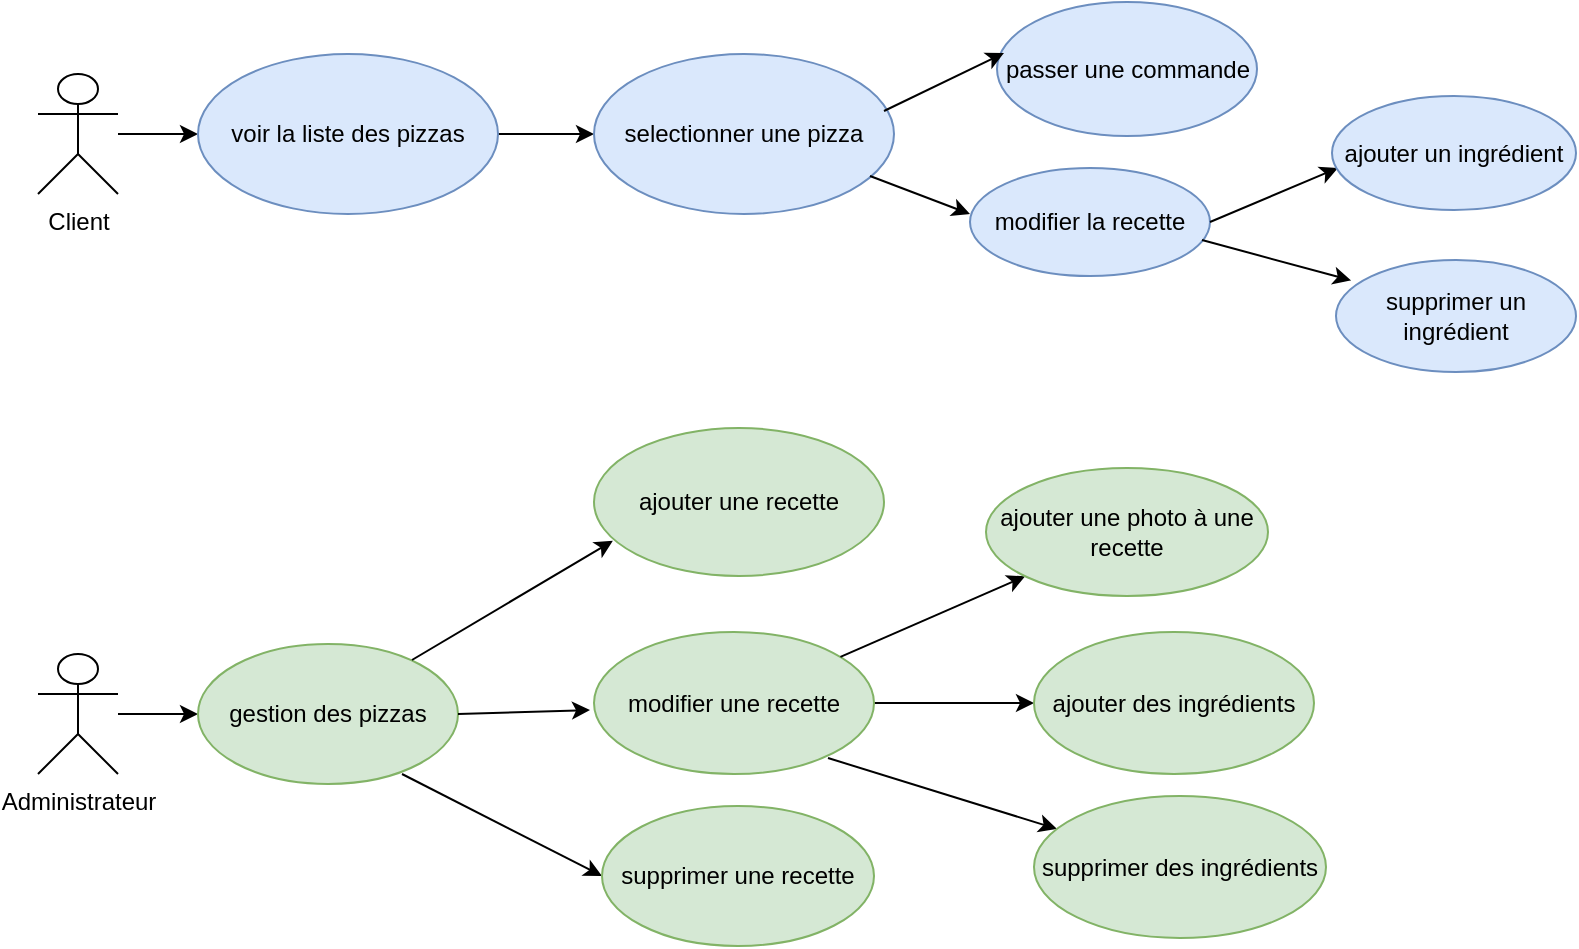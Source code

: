 <mxfile version="14.4.3" type="device"><diagram id="FZKp3CC6z0Z1oB0bVsup" name="Page-1"><mxGraphModel dx="1038" dy="580" grid="0" gridSize="10" guides="1" tooltips="1" connect="1" arrows="1" fold="1" page="1" pageScale="1" pageWidth="827" pageHeight="1169" math="0" shadow="0"><root><mxCell id="0"/><mxCell id="1" parent="0"/><mxCell id="9KQ88y5HZUa7qcz6jT3n-22" value="" style="edgeStyle=orthogonalEdgeStyle;rounded=0;orthogonalLoop=1;jettySize=auto;html=1;" edge="1" parent="1" source="9KQ88y5HZUa7qcz6jT3n-18" target="9KQ88y5HZUa7qcz6jT3n-21"><mxGeometry relative="1" as="geometry"/></mxCell><mxCell id="9KQ88y5HZUa7qcz6jT3n-18" value="Client&lt;br&gt;" style="shape=umlActor;verticalLabelPosition=bottom;verticalAlign=top;html=1;outlineConnect=0;" vertex="1" parent="1"><mxGeometry x="40" y="40" width="40" height="60" as="geometry"/></mxCell><mxCell id="9KQ88y5HZUa7qcz6jT3n-25" value="" style="edgeStyle=orthogonalEdgeStyle;rounded=0;orthogonalLoop=1;jettySize=auto;html=1;" edge="1" parent="1" source="9KQ88y5HZUa7qcz6jT3n-21" target="9KQ88y5HZUa7qcz6jT3n-24"><mxGeometry relative="1" as="geometry"/></mxCell><mxCell id="9KQ88y5HZUa7qcz6jT3n-21" value="&lt;div style=&quot;text-align: justify&quot;&gt;&lt;span&gt;voir la liste des pizzas&lt;/span&gt;&lt;/div&gt;" style="ellipse;whiteSpace=wrap;html=1;verticalAlign=middle;fillColor=#dae8fc;strokeColor=#6c8ebf;" vertex="1" parent="1"><mxGeometry x="120" y="30" width="150" height="80" as="geometry"/></mxCell><mxCell id="9KQ88y5HZUa7qcz6jT3n-24" value="&lt;div style=&quot;text-align: justify&quot;&gt;selectionner une pizza&lt;/div&gt;" style="ellipse;whiteSpace=wrap;html=1;verticalAlign=middle;fillColor=#dae8fc;strokeColor=#6c8ebf;" vertex="1" parent="1"><mxGeometry x="318" y="30" width="150" height="80" as="geometry"/></mxCell><mxCell id="9KQ88y5HZUa7qcz6jT3n-28" value="passer une commande" style="ellipse;whiteSpace=wrap;html=1;fillColor=#dae8fc;strokeColor=#6c8ebf;" vertex="1" parent="1"><mxGeometry x="519.5" y="4" width="130" height="67" as="geometry"/></mxCell><mxCell id="9KQ88y5HZUa7qcz6jT3n-31" value="" style="edgeStyle=orthogonalEdgeStyle;rounded=0;orthogonalLoop=1;jettySize=auto;html=1;" edge="1" parent="1" source="9KQ88y5HZUa7qcz6jT3n-29" target="9KQ88y5HZUa7qcz6jT3n-30"><mxGeometry relative="1" as="geometry"/></mxCell><mxCell id="9KQ88y5HZUa7qcz6jT3n-29" value="Administrateur" style="shape=umlActor;verticalLabelPosition=bottom;verticalAlign=top;html=1;outlineConnect=0;" vertex="1" parent="1"><mxGeometry x="40" y="330" width="40" height="60" as="geometry"/></mxCell><mxCell id="9KQ88y5HZUa7qcz6jT3n-30" value="gestion des pizzas" style="ellipse;whiteSpace=wrap;html=1;verticalAlign=middle;fillColor=#d5e8d4;strokeColor=#82b366;" vertex="1" parent="1"><mxGeometry x="120" y="325" width="130" height="70" as="geometry"/></mxCell><mxCell id="9KQ88y5HZUa7qcz6jT3n-32" value="" style="endArrow=classic;html=1;exitX=1;exitY=0.5;exitDx=0;exitDy=0;" edge="1" parent="1" source="9KQ88y5HZUa7qcz6jT3n-30"><mxGeometry width="50" height="50" relative="1" as="geometry"><mxPoint x="238" y="378" as="sourcePoint"/><mxPoint x="316" y="358" as="targetPoint"/><Array as="points"/></mxGeometry></mxCell><mxCell id="9KQ88y5HZUa7qcz6jT3n-41" value="" style="edgeStyle=orthogonalEdgeStyle;rounded=0;orthogonalLoop=1;jettySize=auto;html=1;" edge="1" parent="1" source="9KQ88y5HZUa7qcz6jT3n-33" target="9KQ88y5HZUa7qcz6jT3n-40"><mxGeometry relative="1" as="geometry"/></mxCell><mxCell id="9KQ88y5HZUa7qcz6jT3n-33" value="modifier une recette" style="ellipse;whiteSpace=wrap;html=1;fillColor=#d5e8d4;strokeColor=#82b366;" vertex="1" parent="1"><mxGeometry x="318" y="319" width="140" height="71" as="geometry"/></mxCell><mxCell id="9KQ88y5HZUa7qcz6jT3n-34" value="" style="endArrow=classic;html=1;" edge="1" parent="1" source="9KQ88y5HZUa7qcz6jT3n-33" target="9KQ88y5HZUa7qcz6jT3n-35"><mxGeometry width="50" height="50" relative="1" as="geometry"><mxPoint x="458" y="404" as="sourcePoint"/><mxPoint x="508" y="408" as="targetPoint"/><Array as="points"/></mxGeometry></mxCell><mxCell id="9KQ88y5HZUa7qcz6jT3n-35" value="ajouter une photo à une recette" style="ellipse;whiteSpace=wrap;html=1;fillColor=#d5e8d4;strokeColor=#82b366;" vertex="1" parent="1"><mxGeometry x="514" y="237" width="141" height="64" as="geometry"/></mxCell><mxCell id="9KQ88y5HZUa7qcz6jT3n-36" value="" style="endArrow=classic;html=1;entryX=0.065;entryY=0.762;entryDx=0;entryDy=0;entryPerimeter=0;" edge="1" parent="1" target="9KQ88y5HZUa7qcz6jT3n-37"><mxGeometry width="50" height="50" relative="1" as="geometry"><mxPoint x="227" y="333" as="sourcePoint"/><mxPoint x="285" y="300" as="targetPoint"/></mxGeometry></mxCell><mxCell id="9KQ88y5HZUa7qcz6jT3n-37" value="ajouter une recette" style="ellipse;whiteSpace=wrap;html=1;fillColor=#d5e8d4;strokeColor=#82b366;" vertex="1" parent="1"><mxGeometry x="318" y="217" width="145" height="74" as="geometry"/></mxCell><mxCell id="9KQ88y5HZUa7qcz6jT3n-38" value="" style="endArrow=classic;html=1;entryX=0;entryY=0.5;entryDx=0;entryDy=0;" edge="1" parent="1" target="9KQ88y5HZUa7qcz6jT3n-39"><mxGeometry width="50" height="50" relative="1" as="geometry"><mxPoint x="222" y="390" as="sourcePoint"/><mxPoint x="302" y="434" as="targetPoint"/><Array as="points"/></mxGeometry></mxCell><mxCell id="9KQ88y5HZUa7qcz6jT3n-39" value="supprimer une recette" style="ellipse;whiteSpace=wrap;html=1;fillColor=#d5e8d4;strokeColor=#82b366;" vertex="1" parent="1"><mxGeometry x="322" y="406" width="136" height="70" as="geometry"/></mxCell><mxCell id="9KQ88y5HZUa7qcz6jT3n-40" value="ajouter des ingrédients" style="ellipse;whiteSpace=wrap;html=1;fillColor=#d5e8d4;strokeColor=#82b366;" vertex="1" parent="1"><mxGeometry x="538" y="319" width="140" height="71" as="geometry"/></mxCell><mxCell id="9KQ88y5HZUa7qcz6jT3n-42" value="" style="endArrow=classic;html=1;" edge="1" parent="1" target="9KQ88y5HZUa7qcz6jT3n-43"><mxGeometry width="50" height="50" relative="1" as="geometry"><mxPoint x="435" y="382" as="sourcePoint"/><mxPoint x="522" y="417" as="targetPoint"/></mxGeometry></mxCell><mxCell id="9KQ88y5HZUa7qcz6jT3n-43" value="supprimer des ingrédients&lt;br&gt;" style="ellipse;whiteSpace=wrap;html=1;fillColor=#d5e8d4;strokeColor=#82b366;" vertex="1" parent="1"><mxGeometry x="538" y="401" width="146" height="71" as="geometry"/></mxCell><mxCell id="9KQ88y5HZUa7qcz6jT3n-44" value="" style="endArrow=classic;html=1;" edge="1" parent="1"><mxGeometry width="50" height="50" relative="1" as="geometry"><mxPoint x="463" y="58.5" as="sourcePoint"/><mxPoint x="523" y="29.5" as="targetPoint"/></mxGeometry></mxCell><mxCell id="9KQ88y5HZUa7qcz6jT3n-45" value="" style="endArrow=classic;html=1;" edge="1" parent="1"><mxGeometry width="50" height="50" relative="1" as="geometry"><mxPoint x="456" y="91" as="sourcePoint"/><mxPoint x="506" y="110" as="targetPoint"/></mxGeometry></mxCell><mxCell id="9KQ88y5HZUa7qcz6jT3n-46" value="modifier la recette" style="ellipse;whiteSpace=wrap;html=1;fillColor=#dae8fc;strokeColor=#6c8ebf;" vertex="1" parent="1"><mxGeometry x="506" y="87" width="120" height="54" as="geometry"/></mxCell><mxCell id="9KQ88y5HZUa7qcz6jT3n-47" value="" style="endArrow=classic;html=1;" edge="1" parent="1"><mxGeometry width="50" height="50" relative="1" as="geometry"><mxPoint x="626" y="114" as="sourcePoint"/><mxPoint x="690" y="87" as="targetPoint"/></mxGeometry></mxCell><mxCell id="9KQ88y5HZUa7qcz6jT3n-48" value="ajouter un ingrédient" style="ellipse;whiteSpace=wrap;html=1;fillColor=#dae8fc;strokeColor=#6c8ebf;" vertex="1" parent="1"><mxGeometry x="687" y="51" width="122" height="57" as="geometry"/></mxCell><mxCell id="9KQ88y5HZUa7qcz6jT3n-49" value="supprimer un ingrédient" style="ellipse;whiteSpace=wrap;html=1;fillColor=#dae8fc;strokeColor=#6c8ebf;" vertex="1" parent="1"><mxGeometry x="689" y="133" width="120" height="56" as="geometry"/></mxCell><mxCell id="9KQ88y5HZUa7qcz6jT3n-50" value="" style="endArrow=classic;html=1;entryX=0.063;entryY=0.182;entryDx=0;entryDy=0;entryPerimeter=0;" edge="1" parent="1" target="9KQ88y5HZUa7qcz6jT3n-49"><mxGeometry width="50" height="50" relative="1" as="geometry"><mxPoint x="622" y="123" as="sourcePoint"/><mxPoint x="688" y="143" as="targetPoint"/></mxGeometry></mxCell></root></mxGraphModel></diagram></mxfile>